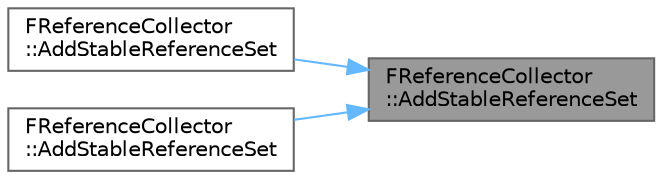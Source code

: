 digraph "FReferenceCollector::AddStableReferenceSet"
{
 // INTERACTIVE_SVG=YES
 // LATEX_PDF_SIZE
  bgcolor="transparent";
  edge [fontname=Helvetica,fontsize=10,labelfontname=Helvetica,labelfontsize=10];
  node [fontname=Helvetica,fontsize=10,shape=box,height=0.2,width=0.4];
  rankdir="RL";
  Node1 [id="Node000001",label="FReferenceCollector\l::AddStableReferenceSet",height=0.2,width=0.4,color="gray40", fillcolor="grey60", style="filled", fontcolor="black",tooltip="Preferred way to add a reference set that allows batching."];
  Node1 -> Node2 [id="edge1_Node000001_Node000002",dir="back",color="steelblue1",style="solid",tooltip=" "];
  Node2 [id="Node000002",label="FReferenceCollector\l::AddStableReferenceSet",height=0.2,width=0.4,color="grey40", fillcolor="white", style="filled",URL="$d9/d05/classFReferenceCollector.html#a020d5746e30ff265aa9c4630029ff7e9",tooltip="Preferred way to add a reference set that allows batching."];
  Node1 -> Node3 [id="edge2_Node000001_Node000003",dir="back",color="steelblue1",style="solid",tooltip=" "];
  Node3 [id="Node000003",label="FReferenceCollector\l::AddStableReferenceSet",height=0.2,width=0.4,color="grey40", fillcolor="white", style="filled",URL="$d9/d05/classFReferenceCollector.html#a5018b6a7052da4e3c6a7f75ac635e53c",tooltip=" "];
}
